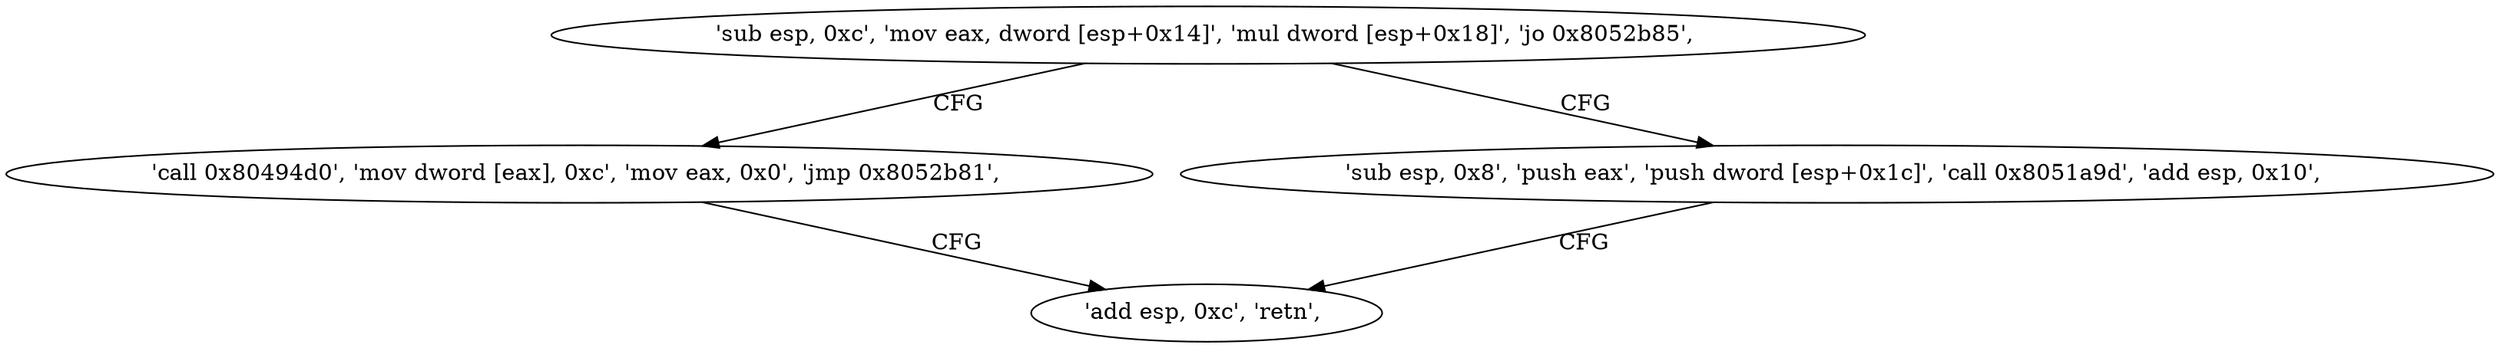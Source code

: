 digraph "func" {
"134556516" [label = "'sub esp, 0xc', 'mov eax, dword [esp+0x14]', 'mul dword [esp+0x18]', 'jo 0x8052b85', " ]
"134556549" [label = "'call 0x80494d0', 'mov dword [eax], 0xc', 'mov eax, 0x0', 'jmp 0x8052b81', " ]
"134556529" [label = "'sub esp, 0x8', 'push eax', 'push dword [esp+0x1c]', 'call 0x8051a9d', 'add esp, 0x10', " ]
"134556545" [label = "'add esp, 0xc', 'retn', " ]
"134556516" -> "134556549" [ label = "CFG" ]
"134556516" -> "134556529" [ label = "CFG" ]
"134556549" -> "134556545" [ label = "CFG" ]
"134556529" -> "134556545" [ label = "CFG" ]
}
